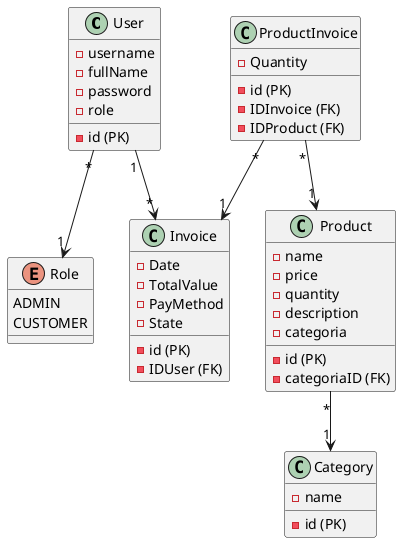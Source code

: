 @startuml
class User{
    -id (PK)
    -username
    -fullName
    -password
    -role
}

enum Role {
    ADMIN
    CUSTOMER

}



class Product {
   -id (PK)
   -categoriaID (FK)
   -name
   -price
   -quantity
   -description
   -categoria
}




class Category {
    - id (PK)
    - name
}

class Invoice {
  - id (PK)
  - IDUser (FK)
  - Date
  - TotalValue
  - PayMethod
  - State

}

class ProductInvoice {
 - id (PK)
 - IDInvoice (FK)
 - IDProduct (FK)
 - Quantity

}


User "*" --> "1" Role
User "1" --> "*" Invoice



Product "*" --> "1" Category



ProductInvoice "*" --> "1" Product
ProductInvoice "*" --> "1" Invoice
@enduml